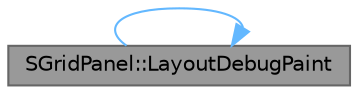 digraph "SGridPanel::LayoutDebugPaint"
{
 // INTERACTIVE_SVG=YES
 // LATEX_PDF_SIZE
  bgcolor="transparent";
  edge [fontname=Helvetica,fontsize=10,labelfontname=Helvetica,labelfontsize=10];
  node [fontname=Helvetica,fontsize=10,shape=box,height=0.2,width=0.4];
  rankdir="RL";
  Node1 [id="Node000001",label="SGridPanel::LayoutDebugPaint",height=0.2,width=0.4,color="gray40", fillcolor="grey60", style="filled", fontcolor="black",tooltip="Draw the debug grid of rows and colummns; useful for inspecting the GridPanel's logic."];
  Node1 -> Node1 [id="edge1_Node000001_Node000001",dir="back",color="steelblue1",style="solid",tooltip=" "];
}
